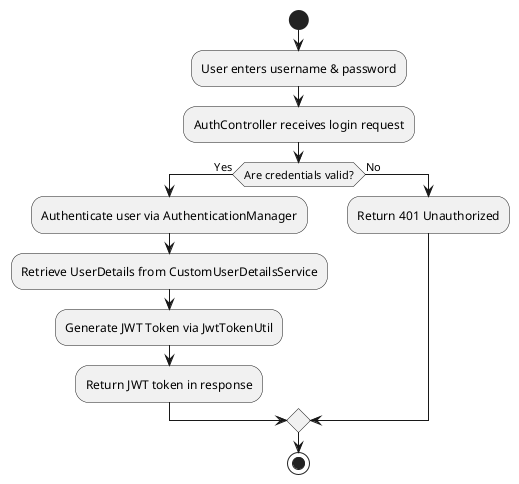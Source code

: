 @startuml
start
:User enters username & password;
:AuthController receives login request;

if (Are credentials valid?) then (Yes)
    :Authenticate user via AuthenticationManager;
    :Retrieve UserDetails from CustomUserDetailsService;
    :Generate JWT Token via JwtTokenUtil;
    :Return JWT token in response;
else (No)
    :Return 401 Unauthorized;
endif

stop
@enduml
